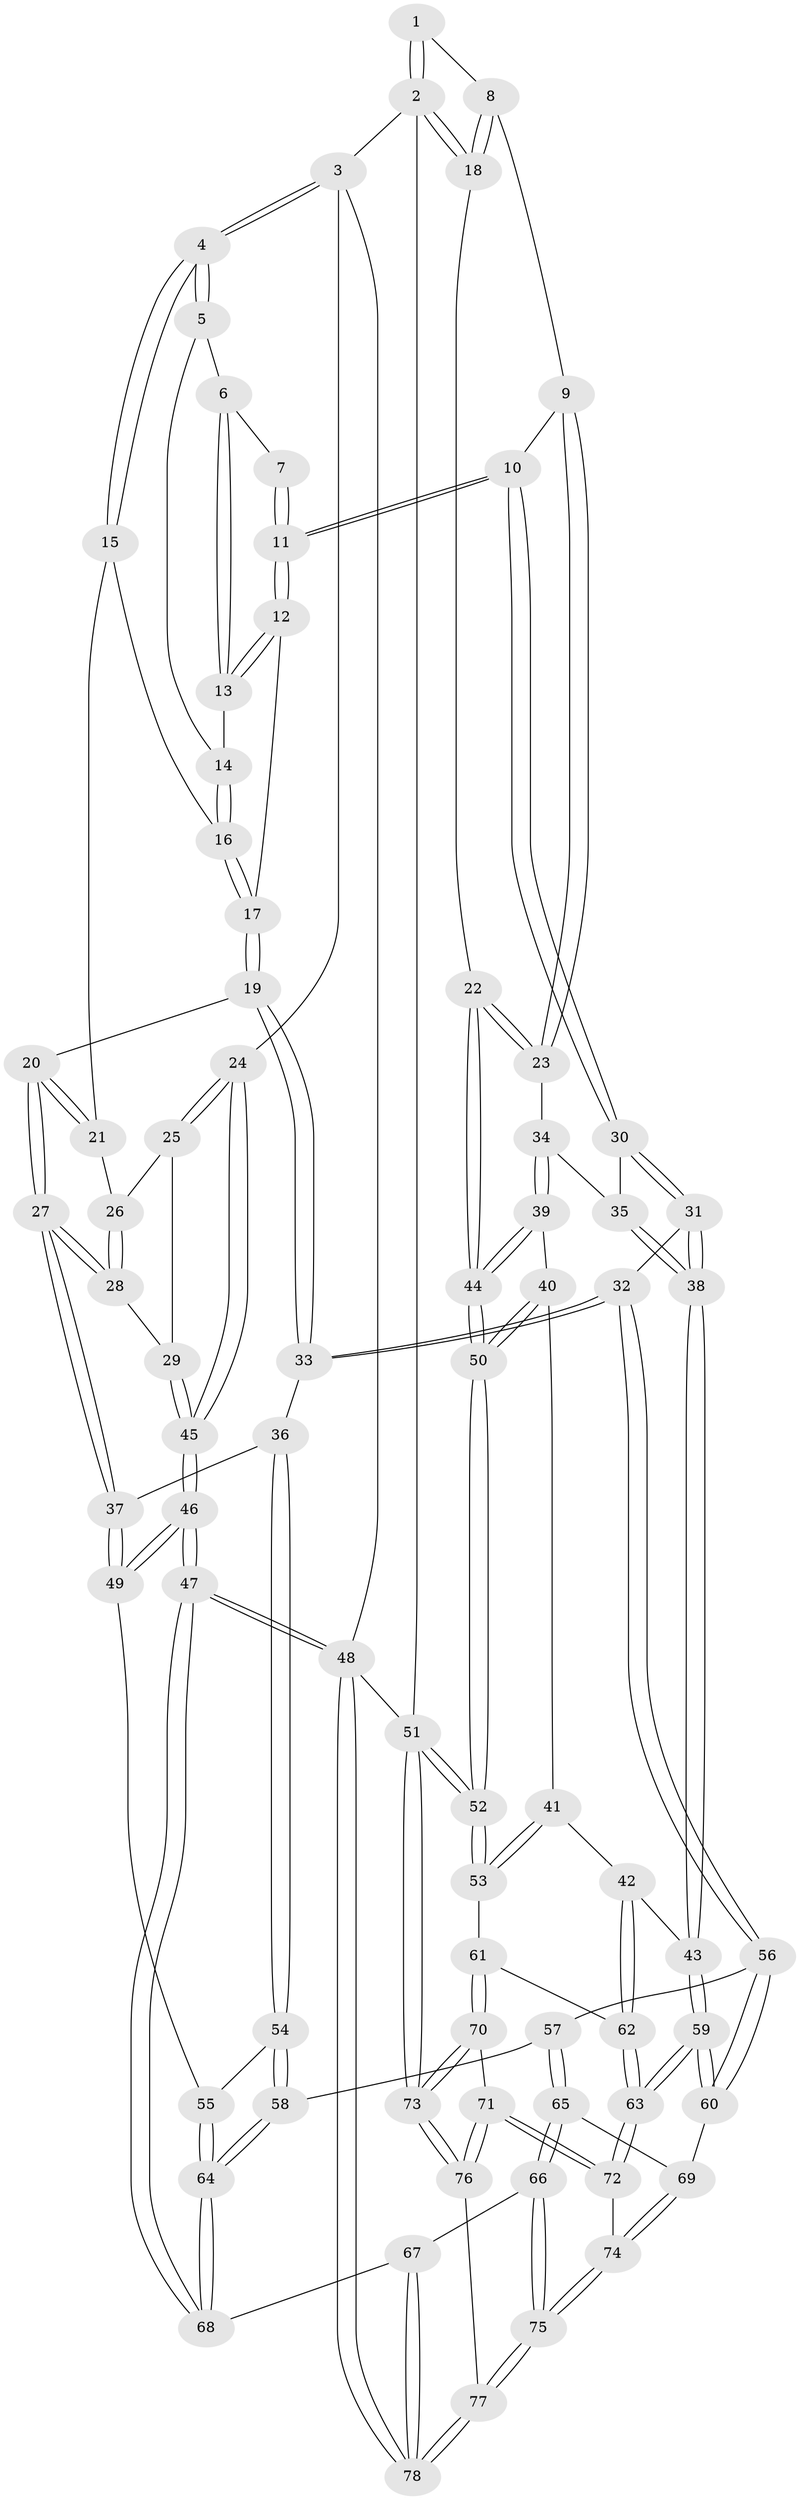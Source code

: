 // Generated by graph-tools (version 1.1) at 2025/27/03/15/25 16:27:56]
// undirected, 78 vertices, 192 edges
graph export_dot {
graph [start="1"]
  node [color=gray90,style=filled];
  1 [pos="+0.8205678610198163+0"];
  2 [pos="+1+0"];
  3 [pos="+0+0"];
  4 [pos="+0+0"];
  5 [pos="+0.3521460271756819+0"];
  6 [pos="+0.39220182853061336+0"];
  7 [pos="+0.5351035078497056+0"];
  8 [pos="+0.804854667119229+0.1270169107382646"];
  9 [pos="+0.7832262077417894+0.15097584244227302"];
  10 [pos="+0.6023042564088399+0.1993644182580699"];
  11 [pos="+0.5936397152245825+0.1928065632843945"];
  12 [pos="+0.5935714858439193+0.19280003480986485"];
  13 [pos="+0.4463996976193009+0.06652244937513654"];
  14 [pos="+0.34737384862131027+0.15173467363784324"];
  15 [pos="+0.20997230615958734+0.17537158251920273"];
  16 [pos="+0.34342144151457304+0.16988424238913324"];
  17 [pos="+0.3886550899868298+0.20717731237606246"];
  18 [pos="+1+0.20084292467914322"];
  19 [pos="+0.37132523032779285+0.3069802716674963"];
  20 [pos="+0.223891729044297+0.33438807730698533"];
  21 [pos="+0.196490870426056+0.24279349228067412"];
  22 [pos="+1+0.22216023751298203"];
  23 [pos="+0.8469512353686411+0.3364286246946909"];
  24 [pos="+0+0"];
  25 [pos="+0.04744463409310874+0.2876741484880093"];
  26 [pos="+0.09020727101479827+0.2932316653711454"];
  27 [pos="+0.2001654676471615+0.4472924458172429"];
  28 [pos="+0.14029012815592445+0.42049452564188433"];
  29 [pos="+0.03762081516010959+0.4100317853798117"];
  30 [pos="+0.6017484301452806+0.21479494159559803"];
  31 [pos="+0.5550616599407879+0.453482540231452"];
  32 [pos="+0.5515708310141796+0.4545298256957216"];
  33 [pos="+0.41208028502910904+0.4132166556841921"];
  34 [pos="+0.8413293526610188+0.3582674257742221"];
  35 [pos="+0.7681863238724947+0.38088391637704583"];
  36 [pos="+0.25544232175542164+0.4900046712379594"];
  37 [pos="+0.20084108034622034+0.4486850366216256"];
  38 [pos="+0.6320902195124567+0.49558763453845117"];
  39 [pos="+0.8741776534481449+0.4269029303184511"];
  40 [pos="+0.8725867953127655+0.4469891758029009"];
  41 [pos="+0.8622336131710497+0.4864981682127922"];
  42 [pos="+0.7993533628533157+0.5479199531031279"];
  43 [pos="+0.6655991813823896+0.5378221613768167"];
  44 [pos="+1+0.3800044011157272"];
  45 [pos="+0+0.5130393352468807"];
  46 [pos="+0+0.6760117997338145"];
  47 [pos="+0+1"];
  48 [pos="+0+1"];
  49 [pos="+0+0.6432690420103157"];
  50 [pos="+1+0.5759426239565503"];
  51 [pos="+1+1"];
  52 [pos="+1+0.6114987295673747"];
  53 [pos="+1+0.6298848438757222"];
  54 [pos="+0.2640585683768912+0.531791845759212"];
  55 [pos="+0.163313909430953+0.671647953878906"];
  56 [pos="+0.42236847881801837+0.653713753217981"];
  57 [pos="+0.3974493043008708+0.6574632425652465"];
  58 [pos="+0.38698232829828166+0.6540925295342943"];
  59 [pos="+0.6535549900393687+0.7631133315836924"];
  60 [pos="+0.48117330703621447+0.7012022887528992"];
  61 [pos="+0.9502913054422518+0.675682620684649"];
  62 [pos="+0.8643611524905626+0.6578297804197839"];
  63 [pos="+0.6792190121383384+0.8084195207560217"];
  64 [pos="+0.21727602891227552+0.7457047449670146"];
  65 [pos="+0.3579455394890689+0.831083618043101"];
  66 [pos="+0.31387751814622794+0.8796291774075687"];
  67 [pos="+0.30171730264402313+0.8799943006158862"];
  68 [pos="+0.2168283223891085+0.8334352318416525"];
  69 [pos="+0.4526561331034358+0.8251006791732635"];
  70 [pos="+0.9185790562745515+0.7863901806144213"];
  71 [pos="+0.7321608604118965+0.8877468545499081"];
  72 [pos="+0.6792415311100181+0.8086028671589401"];
  73 [pos="+1+1"];
  74 [pos="+0.5175119950320725+0.8810109123543797"];
  75 [pos="+0.44366534263193463+0.9897892792342727"];
  76 [pos="+0.8324026034532047+1"];
  77 [pos="+0.48414271005470527+1"];
  78 [pos="+0.1206246165986695+1"];
  1 -- 2;
  1 -- 2;
  1 -- 8;
  2 -- 3;
  2 -- 18;
  2 -- 18;
  2 -- 51;
  3 -- 4;
  3 -- 4;
  3 -- 24;
  3 -- 48;
  4 -- 5;
  4 -- 5;
  4 -- 15;
  4 -- 15;
  5 -- 6;
  5 -- 14;
  6 -- 7;
  6 -- 13;
  6 -- 13;
  7 -- 11;
  7 -- 11;
  8 -- 9;
  8 -- 18;
  8 -- 18;
  9 -- 10;
  9 -- 23;
  9 -- 23;
  10 -- 11;
  10 -- 11;
  10 -- 30;
  10 -- 30;
  11 -- 12;
  11 -- 12;
  12 -- 13;
  12 -- 13;
  12 -- 17;
  13 -- 14;
  14 -- 16;
  14 -- 16;
  15 -- 16;
  15 -- 21;
  16 -- 17;
  16 -- 17;
  17 -- 19;
  17 -- 19;
  18 -- 22;
  19 -- 20;
  19 -- 33;
  19 -- 33;
  20 -- 21;
  20 -- 21;
  20 -- 27;
  20 -- 27;
  21 -- 26;
  22 -- 23;
  22 -- 23;
  22 -- 44;
  22 -- 44;
  23 -- 34;
  24 -- 25;
  24 -- 25;
  24 -- 45;
  24 -- 45;
  25 -- 26;
  25 -- 29;
  26 -- 28;
  26 -- 28;
  27 -- 28;
  27 -- 28;
  27 -- 37;
  27 -- 37;
  28 -- 29;
  29 -- 45;
  29 -- 45;
  30 -- 31;
  30 -- 31;
  30 -- 35;
  31 -- 32;
  31 -- 38;
  31 -- 38;
  32 -- 33;
  32 -- 33;
  32 -- 56;
  32 -- 56;
  33 -- 36;
  34 -- 35;
  34 -- 39;
  34 -- 39;
  35 -- 38;
  35 -- 38;
  36 -- 37;
  36 -- 54;
  36 -- 54;
  37 -- 49;
  37 -- 49;
  38 -- 43;
  38 -- 43;
  39 -- 40;
  39 -- 44;
  39 -- 44;
  40 -- 41;
  40 -- 50;
  40 -- 50;
  41 -- 42;
  41 -- 53;
  41 -- 53;
  42 -- 43;
  42 -- 62;
  42 -- 62;
  43 -- 59;
  43 -- 59;
  44 -- 50;
  44 -- 50;
  45 -- 46;
  45 -- 46;
  46 -- 47;
  46 -- 47;
  46 -- 49;
  46 -- 49;
  47 -- 48;
  47 -- 48;
  47 -- 68;
  47 -- 68;
  48 -- 78;
  48 -- 78;
  48 -- 51;
  49 -- 55;
  50 -- 52;
  50 -- 52;
  51 -- 52;
  51 -- 52;
  51 -- 73;
  51 -- 73;
  52 -- 53;
  52 -- 53;
  53 -- 61;
  54 -- 55;
  54 -- 58;
  54 -- 58;
  55 -- 64;
  55 -- 64;
  56 -- 57;
  56 -- 60;
  56 -- 60;
  57 -- 58;
  57 -- 65;
  57 -- 65;
  58 -- 64;
  58 -- 64;
  59 -- 60;
  59 -- 60;
  59 -- 63;
  59 -- 63;
  60 -- 69;
  61 -- 62;
  61 -- 70;
  61 -- 70;
  62 -- 63;
  62 -- 63;
  63 -- 72;
  63 -- 72;
  64 -- 68;
  64 -- 68;
  65 -- 66;
  65 -- 66;
  65 -- 69;
  66 -- 67;
  66 -- 75;
  66 -- 75;
  67 -- 68;
  67 -- 78;
  67 -- 78;
  69 -- 74;
  69 -- 74;
  70 -- 71;
  70 -- 73;
  70 -- 73;
  71 -- 72;
  71 -- 72;
  71 -- 76;
  71 -- 76;
  72 -- 74;
  73 -- 76;
  73 -- 76;
  74 -- 75;
  74 -- 75;
  75 -- 77;
  75 -- 77;
  76 -- 77;
  77 -- 78;
  77 -- 78;
}
